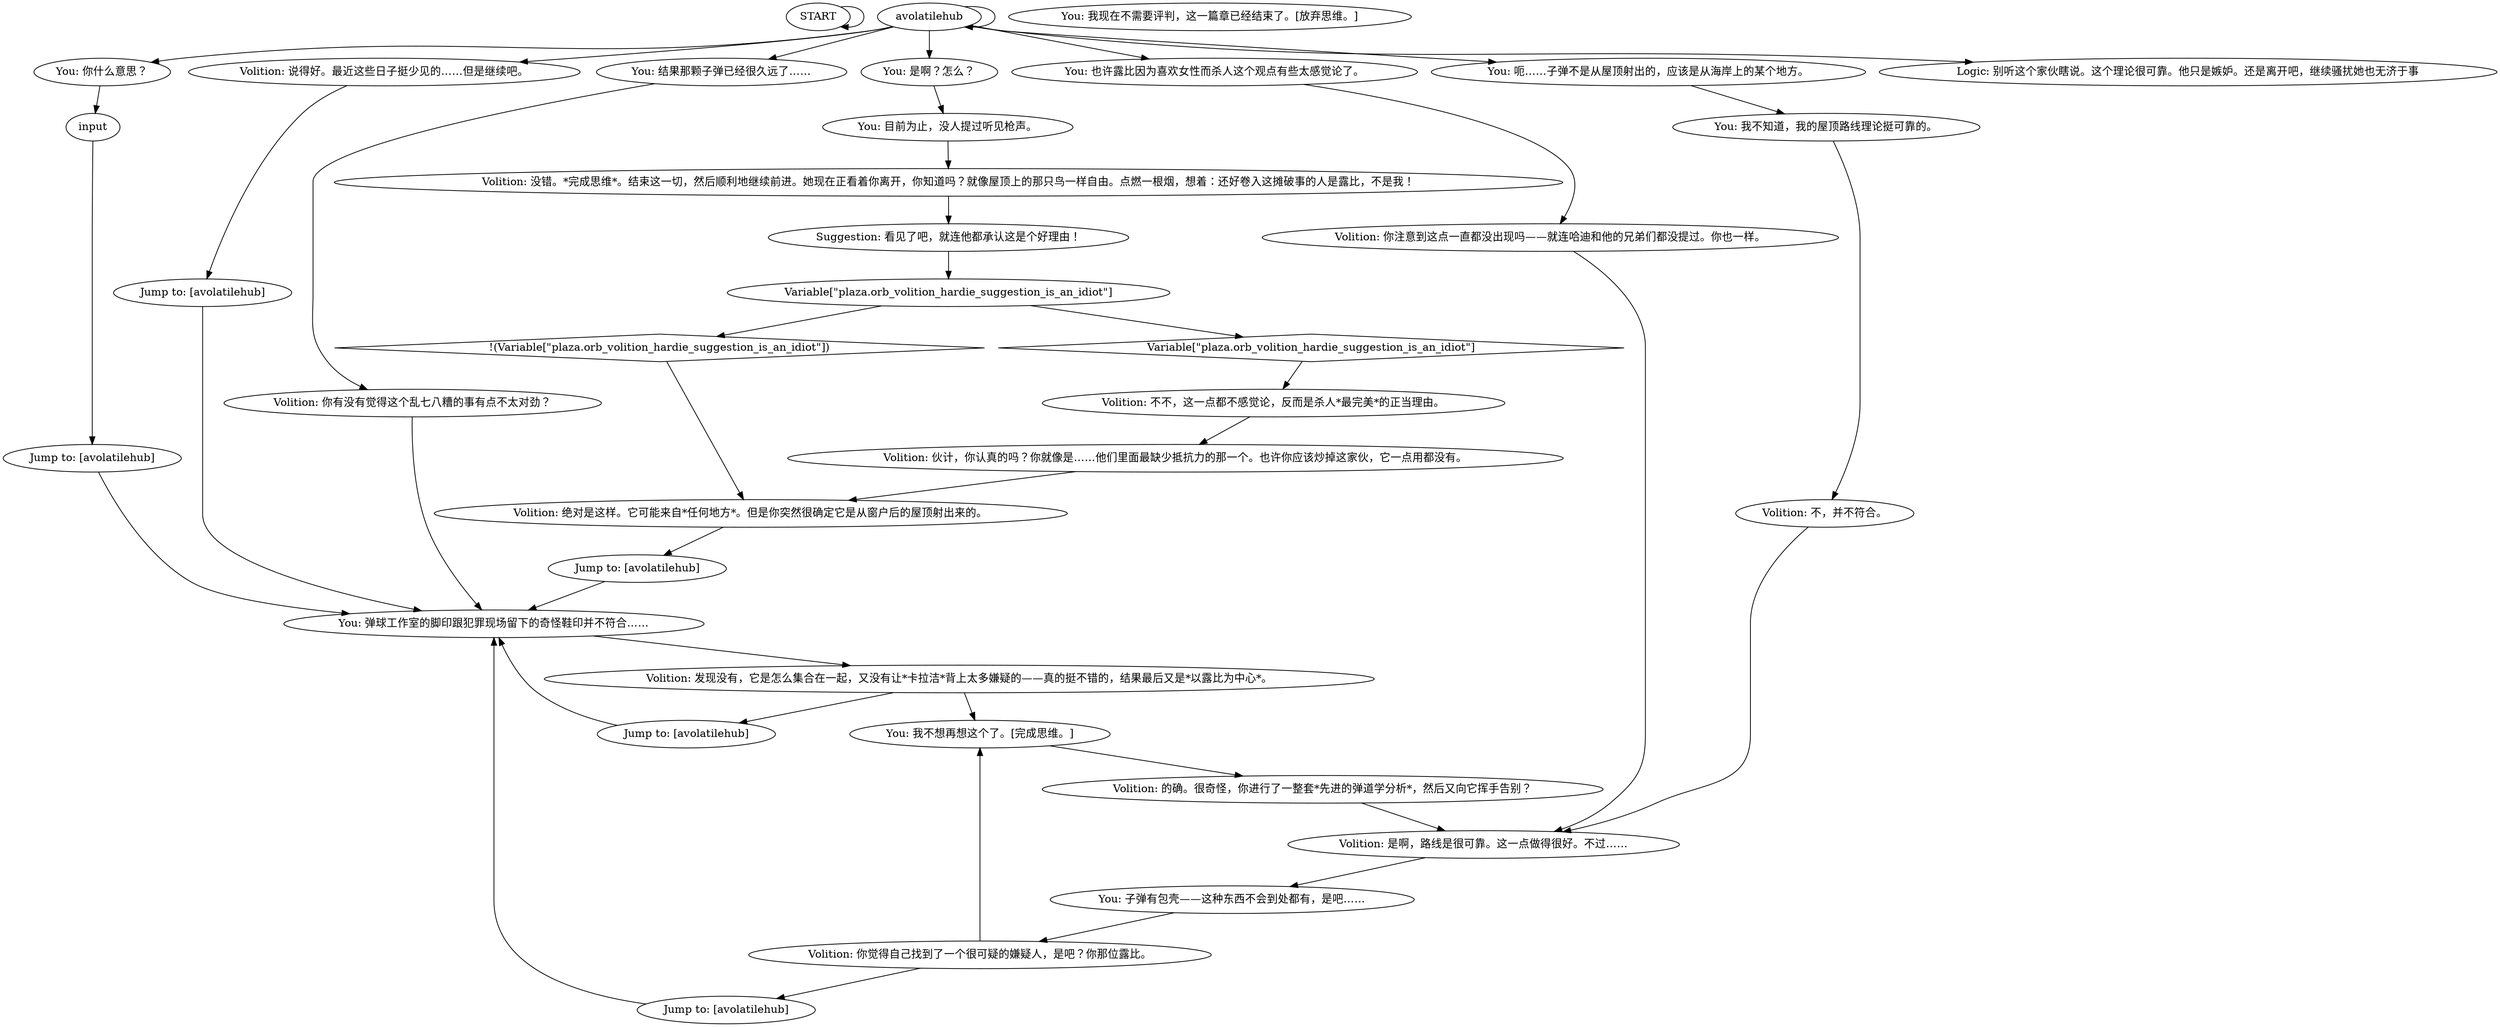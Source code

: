 # PLAZA ORB / hardie volition afterthought
# *Why didn't anyone hear the shot?*
#On plaza once "convince hardie boys to tell you where ruby is = done" and Klaasje is not arrested and Skillset Compromised is done too.
# ==================================================
digraph G {
	  0 [label="START"];
	  1 [label="input"];
	  2 [label="Volition: 你有没有觉得这个乱七八糟的事有点不太对劲？"];
	  3 [label="Volition: 的确。很奇怪，你进行了一整套*先进的弹道学分析*，然后又向它挥手告别？"];
	  4 [label="Volition: 没错。*完成思维*。结束这一切，然后顺利地继续前进。她现在正看着你离开，你知道吗？就像屋顶上的那只鸟一样自由。点燃一根烟，想着：还好卷入这摊破事的人是露比，不是我！"];
	  5 [label="Volition: 你注意到这点一直都没出现吗——就连哈迪和他的兄弟们都没提过。你也一样。"];
	  6 [label="Volition: 不不，这一点都不感觉论，反而是杀人*最完美*的正当理由。"];
	  7 [label="Volition: 伙计，你认真的吗？你就像是……他们里面最缺少抵抗力的那一个。也许你应该炒掉这家伙，它一点用都没有。"];
	  8 [label="Suggestion: 看见了吧，就连他都承认这是个好理由！"];
	  9 [label="Logic: 别听这个家伙瞎说。这个理论很可靠。他只是嫉妒。还是离开吧，继续骚扰她也无济于事"];
	  10 [label="You: 弹球工作室的脚印跟犯罪现场留下的奇怪鞋印并不符合……"];
	  11 [label="avolatilehub"];
	  12 [label="You: 呃……子弹不是从屋顶射出的，应该是从海岸上的某个地方。"];
	  13 [label="You: 目前为止，没人提过听见枪声。"];
	  14 [label="Volition: 发现没有，它是怎么集合在一起，又没有让*卡拉洁*背上太多嫌疑的——真的挺不错的，结果最后又是*以露比为中心*。"];
	  15 [label="Volition: 不，并不符合。"];
	  16 [label="Volition: 是啊，路线是很可靠。这一点做得很好。不过……"];
	  17 [label="Jump to: [avolatilehub]"];
	  18 [label="Jump to: [avolatilehub]"];
	  19 [label="Volition: 你觉得自己找到了一个很可疑的嫌疑人，是吧？你那位露比。"];
	  20 [label="Volition: 说得好。最近这些日子挺少见的……但是继续吧。"];
	  21 [label="You: 我不知道，我的屋顶路线理论挺可靠的。"];
	  22 [label="Volition: 绝对是这样。它可能来自*任何地方*。但是你突然很确定它是从窗户后的屋顶射出来的。"];
	  23 [label="Jump to: [avolatilehub]"];
	  24 [label="Jump to: [avolatilehub]"];
	  25 [label="You: 你什么意思？"];
	  26 [label="You: 子弹有包壳——这种东西不会到处都有，是吧……"];
	  27 [label="Jump to: [avolatilehub]"];
	  28 [label="You: 是啊？怎么？"];
	  29 [label="You: 我不想再想这个了。[完成思维。]"];
	  30 [label="You: 我现在不需要评判，这一篇章已经结束了。[放弃思维。]"];
	  31 [label="You: 也许露比因为喜欢女性而杀人这个观点有些太感觉论了。"];
	  32 [label="You: 结果那颗子弹已经很久远了……"];
	  33 [label="Variable[\"plaza.orb_volition_hardie_suggestion_is_an_idiot\"]"];
	  34 [label="Variable[\"plaza.orb_volition_hardie_suggestion_is_an_idiot\"]", shape=diamond];
	  35 [label="!(Variable[\"plaza.orb_volition_hardie_suggestion_is_an_idiot\"])", shape=diamond];
	  0 -> 0
	  1 -> 18
	  2 -> 10
	  3 -> 16
	  4 -> 8
	  5 -> 16
	  6 -> 7
	  7 -> 22
	  8 -> 33
	  10 -> 14
	  11 -> 32
	  11 -> 9
	  11 -> 11
	  11 -> 12
	  11 -> 20
	  11 -> 25
	  11 -> 28
	  11 -> 31
	  12 -> 21
	  13 -> 4
	  14 -> 24
	  14 -> 29
	  15 -> 16
	  16 -> 26
	  17 -> 10
	  18 -> 10
	  19 -> 27
	  19 -> 29
	  20 -> 23
	  21 -> 15
	  22 -> 17
	  23 -> 10
	  24 -> 10
	  25 -> 1
	  26 -> 19
	  27 -> 10
	  28 -> 13
	  29 -> 3
	  31 -> 5
	  32 -> 2
	  33 -> 34
	  33 -> 35
	  34 -> 6
	  35 -> 22
}

